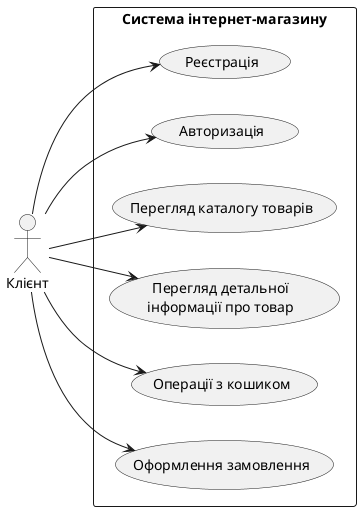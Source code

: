 @startuml
left to right direction

actor "Клієнт" as Client

rectangle "Система інтернет-магазину" {
  usecase "Реєстрація" as UC1
  usecase "Авторизація" as UC2
  usecase "Перегляд каталогу товарів" as UC3
  usecase "Перегляд детальної\nінформації про товар" as UC4
  usecase "Операції з кошиком" as UC5
  usecase "Оформлення замовлення" as UC6
}

Client --> UC1
Client --> UC2
Client --> UC3
Client --> UC4
Client --> UC5
Client --> UC6

@enduml
